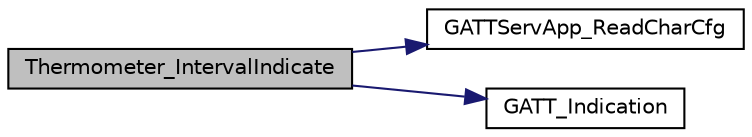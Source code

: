 digraph "Thermometer_IntervalIndicate"
{
  edge [fontname="Helvetica",fontsize="10",labelfontname="Helvetica",labelfontsize="10"];
  node [fontname="Helvetica",fontsize="10",shape=record];
  rankdir="LR";
  Node1 [label="Thermometer_IntervalIndicate",height=0.2,width=0.4,color="black", fillcolor="grey75", style="filled" fontcolor="black"];
  Node1 -> Node2 [color="midnightblue",fontsize="10",style="solid",fontname="Helvetica"];
  Node2 [label="GATTServApp_ReadCharCfg",height=0.2,width=0.4,color="black", fillcolor="white", style="filled",URL="$group___g_a_t_t___s_e_r_v___a_p_p___a_p_i.html#ga1926d27a33374be75beeaa29e428ca95",tooltip="Read the client characteristic configuration for a given client. "];
  Node1 -> Node3 [color="midnightblue",fontsize="10",style="solid",fontname="Helvetica"];
  Node3 [label="GATT_Indication",height=0.2,width=0.4,color="black", fillcolor="white", style="filled",URL="$group___g_a_t_t___s_e_r_v_e_r___s_u_b___p_r_o_c_e_d_u_r_e___a_p_i.html#gadaadba59a7d29ede06abc3b30bec89ad",tooltip="This sub-procedure is used when a server is configured to indicate a characteristic value to a client..."];
}
